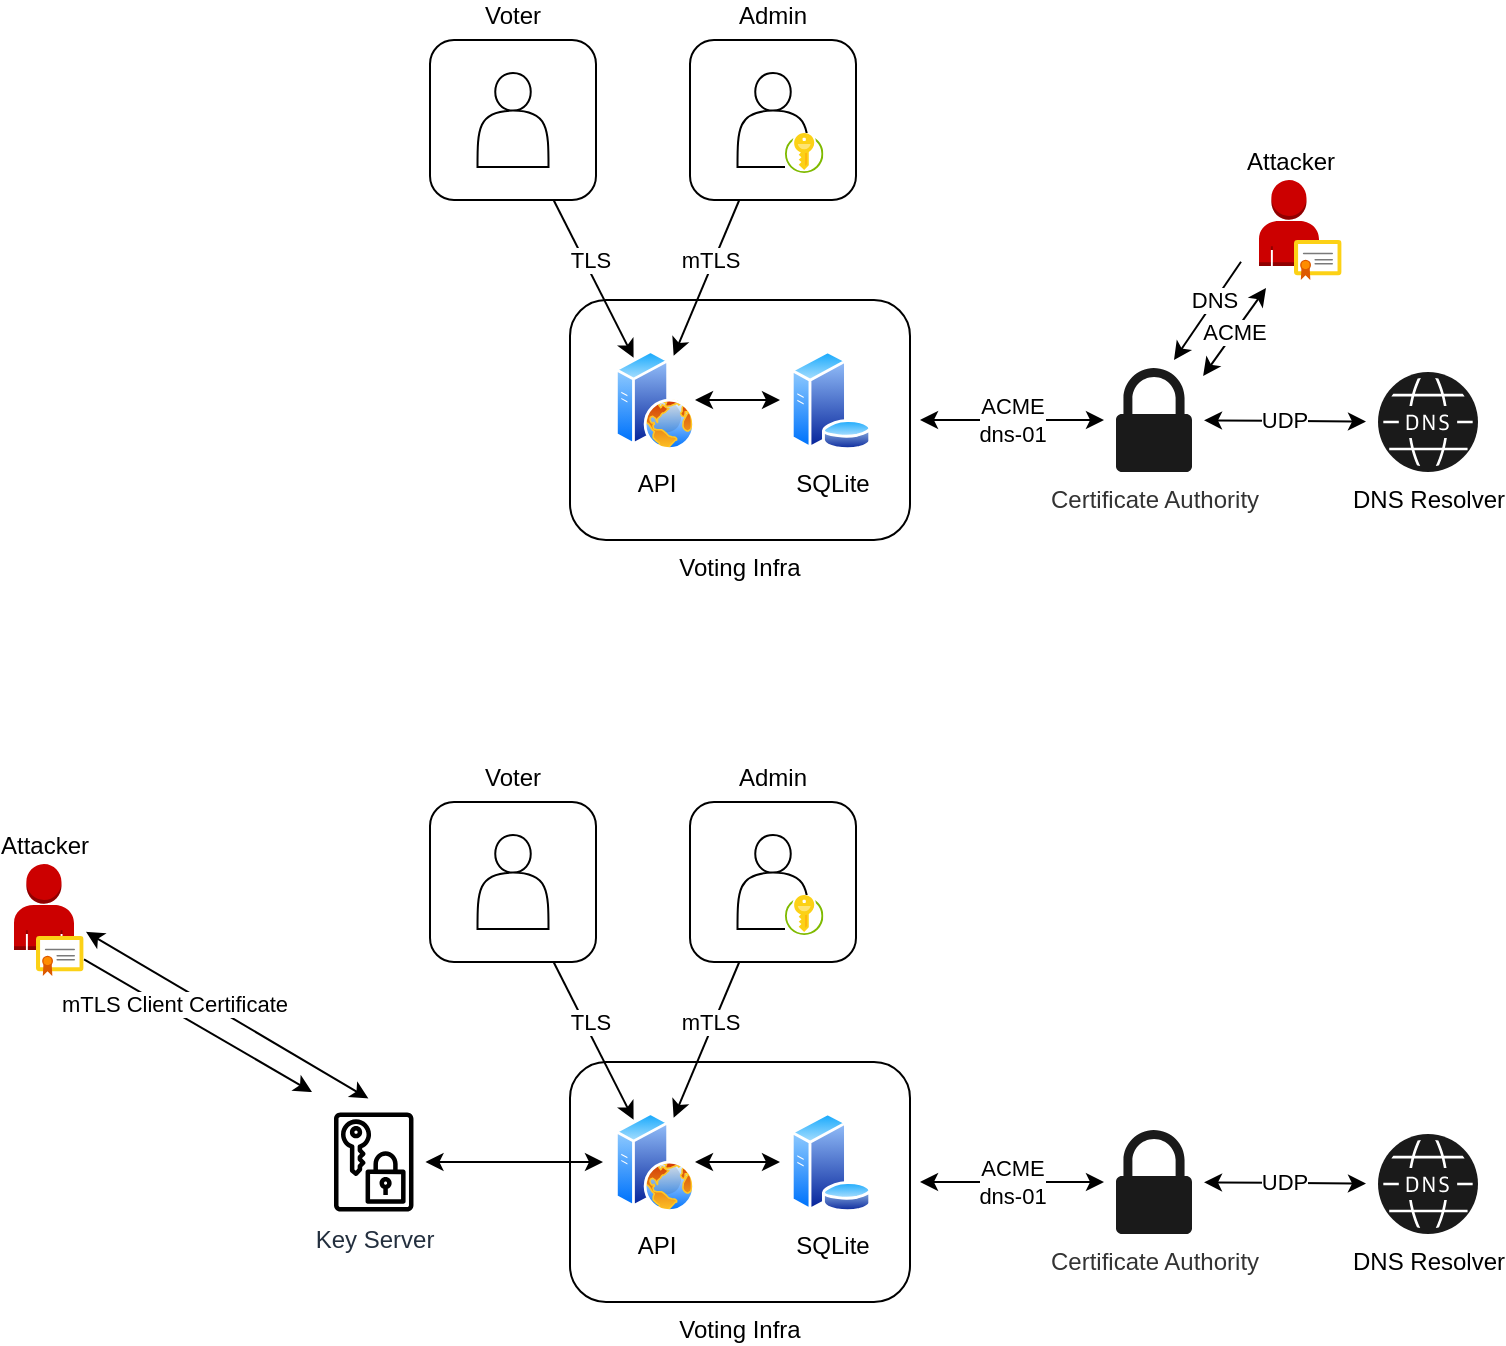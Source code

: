 <mxfile version="20.5.1" type="device"><diagram id="NjmTaWlcjZLhjCqk6ySk" name="Page-1"><mxGraphModel dx="1842" dy="995" grid="1" gridSize="10" guides="1" tooltips="1" connect="1" arrows="1" fold="1" page="1" pageScale="1" pageWidth="1100" pageHeight="850" math="0" shadow="0"><root><mxCell id="0"/><mxCell id="1" parent="0"/><mxCell id="JR1l6JhBnc_VzgU0R4S4-24" value="&lt;div&gt;ACME&lt;/div&gt;&lt;div&gt;dns-01&lt;br&gt;&lt;/div&gt;" style="edgeStyle=none;rounded=0;orthogonalLoop=1;jettySize=auto;html=1;startArrow=classic;startFill=1;endArrow=classic;endFill=1;sourcePerimeterSpacing=5;targetPerimeterSpacing=6;" parent="1" source="TO_e1gWYAywfW9TJpgwo-9" target="TO_e1gWYAywfW9TJpgwo-1" edge="1"><mxGeometry relative="1" as="geometry"/></mxCell><mxCell id="TO_e1gWYAywfW9TJpgwo-9" value="Voting Infra" style="rounded=1;whiteSpace=wrap;html=1;fillColor=none;fontColor=default;labelPosition=center;verticalLabelPosition=bottom;align=center;verticalAlign=top;" parent="1" vertex="1"><mxGeometry x="462" y="240" width="170" height="120" as="geometry"/></mxCell><mxCell id="JR1l6JhBnc_VzgU0R4S4-29" value="UDP" style="edgeStyle=none;rounded=0;orthogonalLoop=1;jettySize=auto;html=1;startArrow=classic;startFill=1;endArrow=classic;endFill=1;sourcePerimeterSpacing=6;targetPerimeterSpacing=6;spacingTop=0;" parent="1" source="TO_e1gWYAywfW9TJpgwo-1" target="JR1l6JhBnc_VzgU0R4S4-28" edge="1"><mxGeometry relative="1" as="geometry"/></mxCell><mxCell id="TO_e1gWYAywfW9TJpgwo-1" value="Certificate Authority" style="sketch=0;pointerEvents=1;shadow=0;dashed=0;html=1;labelPosition=center;verticalLabelPosition=bottom;verticalAlign=top;outlineConnect=0;align=center;shape=mxgraph.office.security.lock_protected;fillColor=#1A1A1A;fontColor=#333333;strokeColor=none;" parent="1" vertex="1"><mxGeometry x="735" y="274" width="38" height="52" as="geometry"/></mxCell><mxCell id="JR1l6JhBnc_VzgU0R4S4-22" style="edgeStyle=none;rounded=0;orthogonalLoop=1;jettySize=auto;html=1;endArrow=classic;endFill=1;targetPerimeterSpacing=0;sourcePerimeterSpacing=5;startArrow=classic;startFill=1;" parent="1" source="TO_e1gWYAywfW9TJpgwo-6" target="TO_e1gWYAywfW9TJpgwo-7" edge="1"><mxGeometry relative="1" as="geometry"/></mxCell><mxCell id="TO_e1gWYAywfW9TJpgwo-6" value="SQLite" style="aspect=fixed;perimeter=ellipsePerimeter;html=1;align=center;shadow=0;dashed=0;spacingTop=3;image;image=img/lib/active_directory/database_server.svg;" parent="1" vertex="1"><mxGeometry x="572" y="265" width="41" height="50" as="geometry"/></mxCell><mxCell id="TO_e1gWYAywfW9TJpgwo-7" value="API" style="aspect=fixed;perimeter=ellipsePerimeter;html=1;align=center;shadow=0;dashed=0;spacingTop=3;image;image=img/lib/active_directory/web_server.svg;" parent="1" vertex="1"><mxGeometry x="484.5" y="265" width="40" height="50" as="geometry"/></mxCell><mxCell id="JR1l6JhBnc_VzgU0R4S4-17" value="" style="group" parent="1" vertex="1" connectable="0"><mxGeometry x="522" y="110" width="83" height="80" as="geometry"/></mxCell><mxCell id="JR1l6JhBnc_VzgU0R4S4-7" value="Admin" style="rounded=1;whiteSpace=wrap;html=1;fillColor=none;fontColor=default;labelPosition=center;verticalLabelPosition=top;align=center;verticalAlign=bottom;spacingBottom=3;" parent="JR1l6JhBnc_VzgU0R4S4-17" vertex="1"><mxGeometry width="83" height="80" as="geometry"/></mxCell><mxCell id="JR1l6JhBnc_VzgU0R4S4-8" value="" style="shape=actor;whiteSpace=wrap;html=1;fontColor=default;fillColor=none;labelPosition=center;verticalLabelPosition=bottom;align=center;verticalAlign=top;" parent="JR1l6JhBnc_VzgU0R4S4-17" vertex="1"><mxGeometry x="23.75" y="16.5" width="35.5" height="47" as="geometry"/></mxCell><mxCell id="JR1l6JhBnc_VzgU0R4S4-16" value="" style="sketch=0;aspect=fixed;html=1;points=[];align=center;image;fontSize=12;image=img/lib/mscae/Key_Vaults.svg;strokeColor=default;fillColor=#000000;imageBackground=default;" parent="JR1l6JhBnc_VzgU0R4S4-17" vertex="1"><mxGeometry x="47.5" y="46.5" width="19.2" height="20" as="geometry"/></mxCell><mxCell id="JR1l6JhBnc_VzgU0R4S4-18" value="" style="group" parent="1" vertex="1" connectable="0"><mxGeometry x="392" y="110" width="83" height="80" as="geometry"/></mxCell><mxCell id="TO_e1gWYAywfW9TJpgwo-20" value="Voter" style="rounded=1;whiteSpace=wrap;html=1;fillColor=none;fontColor=default;labelPosition=center;verticalLabelPosition=top;align=center;verticalAlign=bottom;spacingBottom=3;" parent="JR1l6JhBnc_VzgU0R4S4-18" vertex="1"><mxGeometry width="83" height="80" as="geometry"/></mxCell><mxCell id="TO_e1gWYAywfW9TJpgwo-18" value="" style="shape=actor;whiteSpace=wrap;html=1;fontColor=default;fillColor=none;labelPosition=center;verticalLabelPosition=bottom;align=center;verticalAlign=top;" parent="JR1l6JhBnc_VzgU0R4S4-18" vertex="1"><mxGeometry x="23.75" y="16.5" width="35.5" height="47" as="geometry"/></mxCell><mxCell id="JR1l6JhBnc_VzgU0R4S4-20" value="TLS" style="rounded=0;orthogonalLoop=1;jettySize=auto;html=1;" parent="1" source="TO_e1gWYAywfW9TJpgwo-20" target="TO_e1gWYAywfW9TJpgwo-7" edge="1"><mxGeometry x="-0.209" y="3" relative="1" as="geometry"><mxPoint as="offset"/></mxGeometry></mxCell><mxCell id="JR1l6JhBnc_VzgU0R4S4-21" value="mTLS" style="edgeStyle=none;rounded=0;orthogonalLoop=1;jettySize=auto;html=1;" parent="1" source="JR1l6JhBnc_VzgU0R4S4-7" target="TO_e1gWYAywfW9TJpgwo-7" edge="1"><mxGeometry x="-0.211" y="-2" relative="1" as="geometry"><mxPoint as="offset"/></mxGeometry></mxCell><mxCell id="JR1l6JhBnc_VzgU0R4S4-27" value="ACME" style="edgeStyle=none;rounded=0;orthogonalLoop=1;jettySize=auto;html=1;startArrow=classic;startFill=1;endArrow=classic;endFill=1;sourcePerimeterSpacing=11;targetPerimeterSpacing=0;" parent="1" edge="1"><mxGeometry relative="1" as="geometry"><mxPoint x="810" y="234" as="sourcePoint"/><mxPoint x="778.571" y="278" as="targetPoint"/></mxGeometry></mxCell><mxCell id="JR1l6JhBnc_VzgU0R4S4-30" value="DNS" style="edgeStyle=none;rounded=0;orthogonalLoop=1;jettySize=auto;html=1;startArrow=none;startFill=0;endArrow=classic;endFill=1;sourcePerimeterSpacing=8;targetPerimeterSpacing=6;" parent="1" edge="1"><mxGeometry x="-0.213" relative="1" as="geometry"><mxPoint x="764" y="270" as="targetPoint"/><mxPoint x="797.5" y="220.9" as="sourcePoint"/><mxPoint as="offset"/></mxGeometry></mxCell><mxCell id="JR1l6JhBnc_VzgU0R4S4-25" value="Attacker" style="outlineConnect=0;dashed=0;verticalLabelPosition=top;verticalAlign=bottom;align=center;html=1;shape=mxgraph.aws3.user;fillColor=#CC0000;gradientColor=none;strokeColor=default;labelPosition=center;" parent="1" vertex="1"><mxGeometry x="806.5" y="180" width="30" height="43" as="geometry"/></mxCell><mxCell id="JR1l6JhBnc_VzgU0R4S4-28" value="DNS Resolver" style="sketch=0;pointerEvents=1;shadow=0;dashed=0;html=1;strokeColor=none;fillColor=#1A1A1A;labelPosition=center;verticalLabelPosition=bottom;verticalAlign=top;align=center;outlineConnect=0;shape=mxgraph.veeam2.dns;" parent="1" vertex="1"><mxGeometry x="866" y="276" width="50" height="50" as="geometry"/></mxCell><mxCell id="TO_e1gWYAywfW9TJpgwo-49" value="" style="sketch=0;aspect=fixed;html=1;points=[];align=center;image;fontSize=12;image=img/lib/mscae/Certificate.svg;fontColor=default;fillColor=none;" parent="1" vertex="1"><mxGeometry x="824" y="210" width="23.81" height="20" as="geometry"/></mxCell><mxCell id="JR1l6JhBnc_VzgU0R4S4-33" value="&lt;div&gt;ACME&lt;/div&gt;&lt;div&gt;dns-01&lt;br&gt;&lt;/div&gt;" style="edgeStyle=none;rounded=0;orthogonalLoop=1;jettySize=auto;html=1;startArrow=classic;startFill=1;endArrow=classic;endFill=1;sourcePerimeterSpacing=5;targetPerimeterSpacing=6;" parent="1" source="JR1l6JhBnc_VzgU0R4S4-34" target="JR1l6JhBnc_VzgU0R4S4-36" edge="1"><mxGeometry relative="1" as="geometry"/></mxCell><mxCell id="JR1l6JhBnc_VzgU0R4S4-34" value="Voting Infra" style="rounded=1;whiteSpace=wrap;html=1;fillColor=none;fontColor=default;labelPosition=center;verticalLabelPosition=bottom;align=center;verticalAlign=top;" parent="1" vertex="1"><mxGeometry x="462" y="621" width="170" height="120" as="geometry"/></mxCell><mxCell id="JR1l6JhBnc_VzgU0R4S4-35" value="UDP" style="edgeStyle=none;rounded=0;orthogonalLoop=1;jettySize=auto;html=1;startArrow=classic;startFill=1;endArrow=classic;endFill=1;sourcePerimeterSpacing=6;targetPerimeterSpacing=6;spacingTop=0;" parent="1" source="JR1l6JhBnc_VzgU0R4S4-36" target="JR1l6JhBnc_VzgU0R4S4-52" edge="1"><mxGeometry relative="1" as="geometry"/></mxCell><mxCell id="JR1l6JhBnc_VzgU0R4S4-36" value="Certificate Authority" style="sketch=0;pointerEvents=1;shadow=0;dashed=0;html=1;labelPosition=center;verticalLabelPosition=bottom;verticalAlign=top;outlineConnect=0;align=center;shape=mxgraph.office.security.lock_protected;fillColor=#1A1A1A;fontColor=#333333;strokeColor=none;" parent="1" vertex="1"><mxGeometry x="735" y="655" width="38" height="52" as="geometry"/></mxCell><mxCell id="JR1l6JhBnc_VzgU0R4S4-37" style="edgeStyle=none;rounded=0;orthogonalLoop=1;jettySize=auto;html=1;endArrow=classic;endFill=1;targetPerimeterSpacing=0;sourcePerimeterSpacing=5;startArrow=classic;startFill=1;" parent="1" source="JR1l6JhBnc_VzgU0R4S4-38" target="JR1l6JhBnc_VzgU0R4S4-39" edge="1"><mxGeometry relative="1" as="geometry"/></mxCell><mxCell id="JR1l6JhBnc_VzgU0R4S4-38" value="SQLite" style="aspect=fixed;perimeter=ellipsePerimeter;html=1;align=center;shadow=0;dashed=0;spacingTop=3;image;image=img/lib/active_directory/database_server.svg;" parent="1" vertex="1"><mxGeometry x="572" y="646" width="41" height="50" as="geometry"/></mxCell><mxCell id="JR1l6JhBnc_VzgU0R4S4-39" value="API" style="aspect=fixed;perimeter=ellipsePerimeter;html=1;align=center;shadow=0;dashed=0;spacingTop=3;image;image=img/lib/active_directory/web_server.svg;" parent="1" vertex="1"><mxGeometry x="484.5" y="646" width="40" height="50" as="geometry"/></mxCell><mxCell id="JR1l6JhBnc_VzgU0R4S4-40" value="" style="group" parent="1" vertex="1" connectable="0"><mxGeometry x="522" y="491" width="83" height="80" as="geometry"/></mxCell><mxCell id="JR1l6JhBnc_VzgU0R4S4-41" value="Admin" style="rounded=1;whiteSpace=wrap;html=1;fillColor=none;fontColor=default;labelPosition=center;verticalLabelPosition=top;align=center;verticalAlign=bottom;spacingBottom=3;" parent="JR1l6JhBnc_VzgU0R4S4-40" vertex="1"><mxGeometry width="83" height="80" as="geometry"/></mxCell><mxCell id="JR1l6JhBnc_VzgU0R4S4-42" value="" style="shape=actor;whiteSpace=wrap;html=1;fontColor=default;fillColor=none;labelPosition=center;verticalLabelPosition=bottom;align=center;verticalAlign=top;" parent="JR1l6JhBnc_VzgU0R4S4-40" vertex="1"><mxGeometry x="23.75" y="16.5" width="35.5" height="47" as="geometry"/></mxCell><mxCell id="JR1l6JhBnc_VzgU0R4S4-43" value="" style="sketch=0;aspect=fixed;html=1;points=[];align=center;image;fontSize=12;image=img/lib/mscae/Key_Vaults.svg;strokeColor=default;fillColor=#000000;imageBackground=default;" parent="JR1l6JhBnc_VzgU0R4S4-40" vertex="1"><mxGeometry x="47.5" y="46.5" width="19.2" height="20" as="geometry"/></mxCell><mxCell id="JR1l6JhBnc_VzgU0R4S4-44" value="" style="group" parent="1" vertex="1" connectable="0"><mxGeometry x="392" y="491" width="83" height="80" as="geometry"/></mxCell><mxCell id="JR1l6JhBnc_VzgU0R4S4-45" value="Voter" style="rounded=1;whiteSpace=wrap;html=1;fillColor=none;fontColor=default;labelPosition=center;verticalLabelPosition=top;align=center;verticalAlign=bottom;spacingBottom=3;" parent="JR1l6JhBnc_VzgU0R4S4-44" vertex="1"><mxGeometry width="83" height="80" as="geometry"/></mxCell><mxCell id="JR1l6JhBnc_VzgU0R4S4-46" value="" style="shape=actor;whiteSpace=wrap;html=1;fontColor=default;fillColor=none;labelPosition=center;verticalLabelPosition=bottom;align=center;verticalAlign=top;" parent="JR1l6JhBnc_VzgU0R4S4-44" vertex="1"><mxGeometry x="23.75" y="16.5" width="35.5" height="47" as="geometry"/></mxCell><mxCell id="JR1l6JhBnc_VzgU0R4S4-47" value="TLS" style="rounded=0;orthogonalLoop=1;jettySize=auto;html=1;" parent="1" source="JR1l6JhBnc_VzgU0R4S4-45" target="JR1l6JhBnc_VzgU0R4S4-39" edge="1"><mxGeometry x="-0.209" y="3" relative="1" as="geometry"><mxPoint as="offset"/></mxGeometry></mxCell><mxCell id="JR1l6JhBnc_VzgU0R4S4-48" value="mTLS" style="edgeStyle=none;rounded=0;orthogonalLoop=1;jettySize=auto;html=1;" parent="1" source="JR1l6JhBnc_VzgU0R4S4-41" target="JR1l6JhBnc_VzgU0R4S4-39" edge="1"><mxGeometry x="-0.211" y="-2" relative="1" as="geometry"><mxPoint as="offset"/></mxGeometry></mxCell><mxCell id="JR1l6JhBnc_VzgU0R4S4-60" style="edgeStyle=none;rounded=0;orthogonalLoop=1;jettySize=auto;html=1;startArrow=classic;startFill=1;endArrow=classic;endFill=1;sourcePerimeterSpacing=6;targetPerimeterSpacing=6;" parent="1" source="JR1l6JhBnc_VzgU0R4S4-51" edge="1"><mxGeometry relative="1" as="geometry"><mxPoint x="361.196" y="639.253" as="targetPoint"/></mxGeometry></mxCell><mxCell id="JR1l6JhBnc_VzgU0R4S4-61" value="mTLS Client Certificate" style="edgeStyle=none;rounded=0;orthogonalLoop=1;jettySize=auto;html=1;startArrow=none;startFill=0;endArrow=classic;endFill=1;sourcePerimeterSpacing=6;targetPerimeterSpacing=6;" parent="1" edge="1"><mxGeometry x="-0.24" y="3" relative="1" as="geometry"><mxPoint x="333" y="636" as="targetPoint"/><mxPoint x="219.0" y="569.711" as="sourcePoint"/><mxPoint as="offset"/></mxGeometry></mxCell><mxCell id="JR1l6JhBnc_VzgU0R4S4-51" value="Attacker" style="outlineConnect=0;dashed=0;verticalLabelPosition=top;verticalAlign=bottom;align=center;html=1;shape=mxgraph.aws3.user;fillColor=#CC0000;gradientColor=none;strokeColor=default;labelPosition=center;" parent="1" vertex="1"><mxGeometry x="184" y="522" width="30" height="43" as="geometry"/></mxCell><mxCell id="JR1l6JhBnc_VzgU0R4S4-52" value="DNS Resolver" style="sketch=0;pointerEvents=1;shadow=0;dashed=0;html=1;strokeColor=none;fillColor=#1A1A1A;labelPosition=center;verticalLabelPosition=bottom;verticalAlign=top;align=center;outlineConnect=0;shape=mxgraph.veeam2.dns;" parent="1" vertex="1"><mxGeometry x="866" y="657" width="50" height="50" as="geometry"/></mxCell><mxCell id="JR1l6JhBnc_VzgU0R4S4-59" style="edgeStyle=none;rounded=0;orthogonalLoop=1;jettySize=auto;html=1;startArrow=classic;startFill=1;endArrow=classic;endFill=1;sourcePerimeterSpacing=6;targetPerimeterSpacing=6;" parent="1" source="JR1l6JhBnc_VzgU0R4S4-58" target="JR1l6JhBnc_VzgU0R4S4-39" edge="1"><mxGeometry relative="1" as="geometry"/></mxCell><mxCell id="JR1l6JhBnc_VzgU0R4S4-58" value="Key Server" style="sketch=0;outlineConnect=0;fontColor=#232F3E;gradientColor=none;fillColor=#000000;strokeColor=none;dashed=0;verticalLabelPosition=bottom;verticalAlign=top;align=center;html=1;fontSize=12;fontStyle=0;aspect=fixed;pointerEvents=1;shape=mxgraph.aws4.data_encryption_key;" parent="1" vertex="1"><mxGeometry x="344" y="646" width="39.74" height="50" as="geometry"/></mxCell><mxCell id="JR1l6JhBnc_VzgU0R4S4-64" value="" style="sketch=0;aspect=fixed;html=1;points=[];align=center;image;fontSize=12;image=img/lib/mscae/Certificate.svg;fontColor=default;fillColor=none;" parent="1" vertex="1"><mxGeometry x="195" y="558" width="23.81" height="20" as="geometry"/></mxCell></root></mxGraphModel></diagram></mxfile>